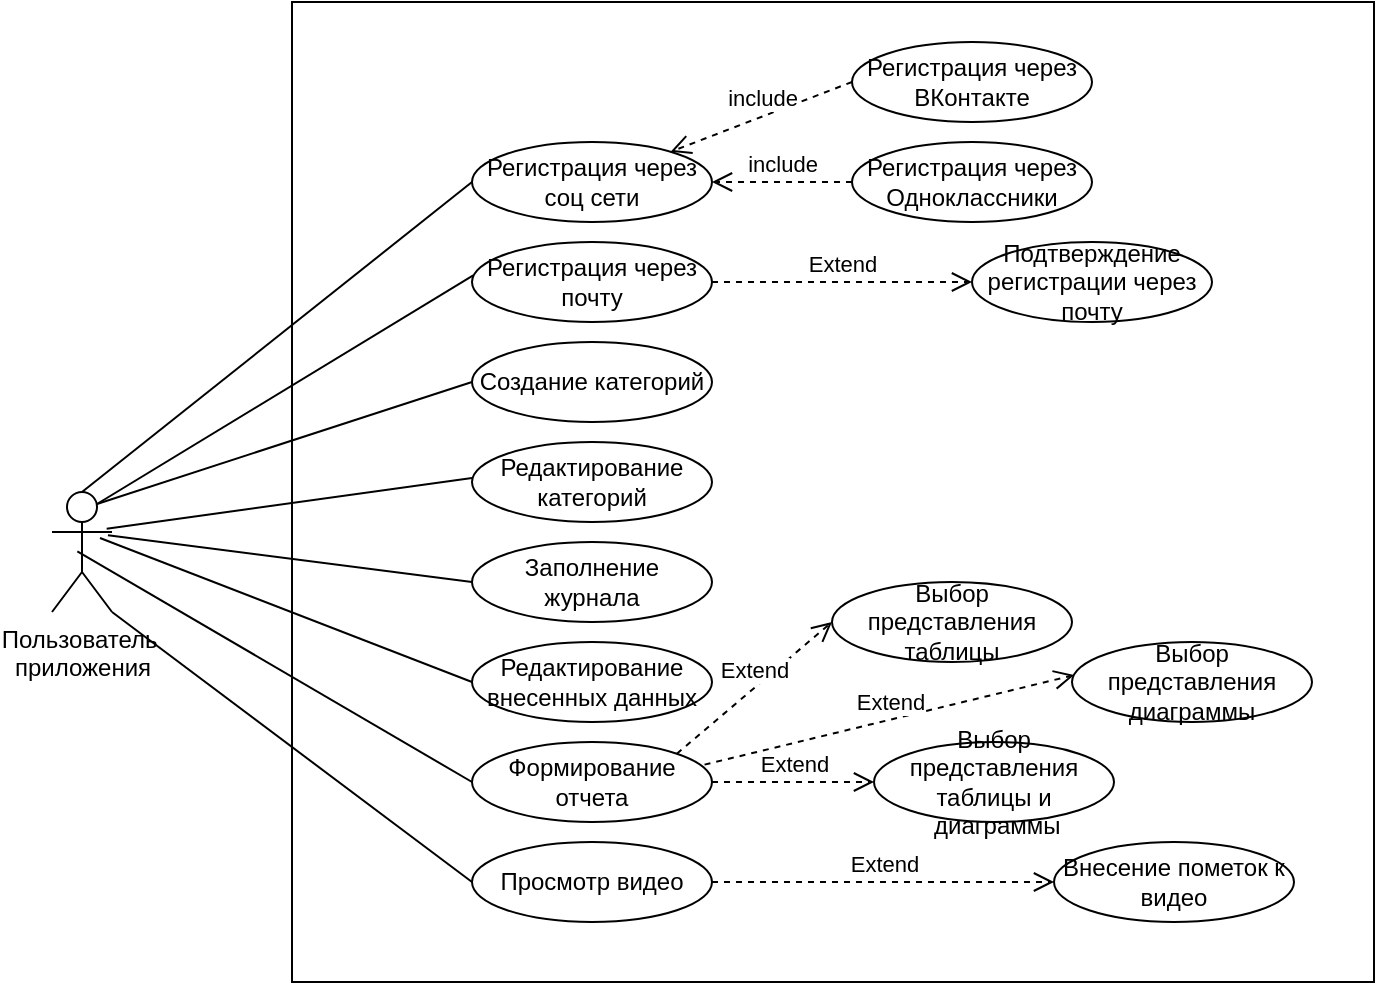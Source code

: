 <mxfile version="26.1.1">
  <diagram name="Страница — 1" id="WF7B2aWm5aLdbUOdZMc3">
    <mxGraphModel dx="1209" dy="672" grid="1" gridSize="10" guides="1" tooltips="1" connect="1" arrows="1" fold="1" page="1" pageScale="1" pageWidth="827" pageHeight="1169" math="0" shadow="0">
      <root>
        <mxCell id="0" />
        <mxCell id="1" parent="0" />
        <mxCell id="ie1GVEvHYbOVZRLDjNvs-2" value="" style="rounded=0;whiteSpace=wrap;html=1;" vertex="1" parent="1">
          <mxGeometry x="203" y="130" width="541" height="490" as="geometry" />
        </mxCell>
        <mxCell id="ie1GVEvHYbOVZRLDjNvs-3" value="Пользователь&amp;nbsp;&lt;div&gt;приложения&lt;/div&gt;" style="shape=umlActor;verticalLabelPosition=bottom;verticalAlign=top;html=1;outlineConnect=0;" vertex="1" parent="1">
          <mxGeometry x="83" y="375" width="30" height="60" as="geometry" />
        </mxCell>
        <mxCell id="ie1GVEvHYbOVZRLDjNvs-6" value="Регистрация через соц сети" style="ellipse;whiteSpace=wrap;html=1;" vertex="1" parent="1">
          <mxGeometry x="293" y="200" width="120" height="40" as="geometry" />
        </mxCell>
        <mxCell id="ie1GVEvHYbOVZRLDjNvs-7" value="Регистрация через почту" style="ellipse;whiteSpace=wrap;html=1;" vertex="1" parent="1">
          <mxGeometry x="293" y="250" width="120" height="40" as="geometry" />
        </mxCell>
        <mxCell id="ie1GVEvHYbOVZRLDjNvs-8" value="Создание категорий" style="ellipse;whiteSpace=wrap;html=1;" vertex="1" parent="1">
          <mxGeometry x="293" y="300" width="120" height="40" as="geometry" />
        </mxCell>
        <mxCell id="ie1GVEvHYbOVZRLDjNvs-9" value="Редактирование категорий" style="ellipse;whiteSpace=wrap;html=1;" vertex="1" parent="1">
          <mxGeometry x="293" y="350" width="120" height="40" as="geometry" />
        </mxCell>
        <mxCell id="ie1GVEvHYbOVZRLDjNvs-10" value="Заполнение журнала" style="ellipse;whiteSpace=wrap;html=1;" vertex="1" parent="1">
          <mxGeometry x="293" y="400" width="120" height="40" as="geometry" />
        </mxCell>
        <mxCell id="ie1GVEvHYbOVZRLDjNvs-11" value="Редактирование внесенных данных" style="ellipse;whiteSpace=wrap;html=1;" vertex="1" parent="1">
          <mxGeometry x="293" y="450" width="120" height="40" as="geometry" />
        </mxCell>
        <mxCell id="ie1GVEvHYbOVZRLDjNvs-12" value="Формирование отчета" style="ellipse;whiteSpace=wrap;html=1;" vertex="1" parent="1">
          <mxGeometry x="293" y="500" width="120" height="40" as="geometry" />
        </mxCell>
        <mxCell id="ie1GVEvHYbOVZRLDjNvs-13" value="Просмотр видео" style="ellipse;whiteSpace=wrap;html=1;" vertex="1" parent="1">
          <mxGeometry x="293" y="550" width="120" height="40" as="geometry" />
        </mxCell>
        <mxCell id="ie1GVEvHYbOVZRLDjNvs-14" value="" style="endArrow=none;html=1;rounded=0;exitX=0.5;exitY=0;exitDx=0;exitDy=0;exitPerimeter=0;entryX=0;entryY=0.5;entryDx=0;entryDy=0;" edge="1" parent="1" source="ie1GVEvHYbOVZRLDjNvs-3" target="ie1GVEvHYbOVZRLDjNvs-6">
          <mxGeometry width="50" height="50" relative="1" as="geometry">
            <mxPoint x="303" y="350" as="sourcePoint" />
            <mxPoint x="353" y="300" as="targetPoint" />
          </mxGeometry>
        </mxCell>
        <mxCell id="ie1GVEvHYbOVZRLDjNvs-15" value="" style="endArrow=none;html=1;rounded=0;entryX=0.005;entryY=0.418;entryDx=0;entryDy=0;entryPerimeter=0;exitX=0.75;exitY=0.1;exitDx=0;exitDy=0;exitPerimeter=0;" edge="1" parent="1" source="ie1GVEvHYbOVZRLDjNvs-3" target="ie1GVEvHYbOVZRLDjNvs-7">
          <mxGeometry width="50" height="50" relative="1" as="geometry">
            <mxPoint x="108" y="385" as="sourcePoint" />
            <mxPoint x="303" y="230" as="targetPoint" />
          </mxGeometry>
        </mxCell>
        <mxCell id="ie1GVEvHYbOVZRLDjNvs-16" value="" style="endArrow=none;html=1;rounded=0;entryX=0;entryY=0.5;entryDx=0;entryDy=0;exitX=0.75;exitY=0.1;exitDx=0;exitDy=0;exitPerimeter=0;" edge="1" parent="1" source="ie1GVEvHYbOVZRLDjNvs-3" target="ie1GVEvHYbOVZRLDjNvs-8">
          <mxGeometry width="50" height="50" relative="1" as="geometry">
            <mxPoint x="116" y="391" as="sourcePoint" />
            <mxPoint x="304" y="277" as="targetPoint" />
          </mxGeometry>
        </mxCell>
        <mxCell id="ie1GVEvHYbOVZRLDjNvs-17" value="" style="endArrow=none;html=1;rounded=0;entryX=0;entryY=0.45;entryDx=0;entryDy=0;exitX=0.911;exitY=0.306;exitDx=0;exitDy=0;exitPerimeter=0;entryPerimeter=0;" edge="1" parent="1" source="ie1GVEvHYbOVZRLDjNvs-3" target="ie1GVEvHYbOVZRLDjNvs-9">
          <mxGeometry width="50" height="50" relative="1" as="geometry">
            <mxPoint x="111" y="396" as="sourcePoint" />
            <mxPoint x="303" y="330" as="targetPoint" />
          </mxGeometry>
        </mxCell>
        <mxCell id="ie1GVEvHYbOVZRLDjNvs-18" value="" style="endArrow=none;html=1;rounded=0;entryX=0;entryY=0.5;entryDx=0;entryDy=0;exitX=0.933;exitY=0.361;exitDx=0;exitDy=0;exitPerimeter=0;" edge="1" parent="1" source="ie1GVEvHYbOVZRLDjNvs-3" target="ie1GVEvHYbOVZRLDjNvs-10">
          <mxGeometry width="50" height="50" relative="1" as="geometry">
            <mxPoint x="120" y="403" as="sourcePoint" />
            <mxPoint x="303" y="378" as="targetPoint" />
          </mxGeometry>
        </mxCell>
        <mxCell id="ie1GVEvHYbOVZRLDjNvs-19" value="" style="endArrow=none;html=1;rounded=0;entryX=0;entryY=0.5;entryDx=0;entryDy=0;exitX=0.8;exitY=0.383;exitDx=0;exitDy=0;exitPerimeter=0;" edge="1" parent="1" source="ie1GVEvHYbOVZRLDjNvs-3" target="ie1GVEvHYbOVZRLDjNvs-11">
          <mxGeometry width="50" height="50" relative="1" as="geometry">
            <mxPoint x="121" y="407" as="sourcePoint" />
            <mxPoint x="303" y="430" as="targetPoint" />
          </mxGeometry>
        </mxCell>
        <mxCell id="ie1GVEvHYbOVZRLDjNvs-20" value="" style="endArrow=none;html=1;rounded=0;entryX=0;entryY=0.5;entryDx=0;entryDy=0;exitX=0.422;exitY=0.494;exitDx=0;exitDy=0;exitPerimeter=0;" edge="1" parent="1" source="ie1GVEvHYbOVZRLDjNvs-3" target="ie1GVEvHYbOVZRLDjNvs-12">
          <mxGeometry width="50" height="50" relative="1" as="geometry">
            <mxPoint x="117" y="408" as="sourcePoint" />
            <mxPoint x="303" y="480" as="targetPoint" />
          </mxGeometry>
        </mxCell>
        <mxCell id="ie1GVEvHYbOVZRLDjNvs-21" value="" style="endArrow=none;html=1;rounded=0;entryX=0;entryY=0.5;entryDx=0;entryDy=0;exitX=1;exitY=1;exitDx=0;exitDy=0;exitPerimeter=0;" edge="1" parent="1" source="ie1GVEvHYbOVZRLDjNvs-3" target="ie1GVEvHYbOVZRLDjNvs-13">
          <mxGeometry width="50" height="50" relative="1" as="geometry">
            <mxPoint x="106" y="415" as="sourcePoint" />
            <mxPoint x="303" y="530" as="targetPoint" />
          </mxGeometry>
        </mxCell>
        <mxCell id="ie1GVEvHYbOVZRLDjNvs-22" value="Регистрация через ВКонтакте" style="ellipse;whiteSpace=wrap;html=1;" vertex="1" parent="1">
          <mxGeometry x="483" y="150" width="120" height="40" as="geometry" />
        </mxCell>
        <mxCell id="ie1GVEvHYbOVZRLDjNvs-23" value="Регистрация через Одноклассники" style="ellipse;whiteSpace=wrap;html=1;" vertex="1" parent="1">
          <mxGeometry x="483" y="200" width="120" height="40" as="geometry" />
        </mxCell>
        <mxCell id="ie1GVEvHYbOVZRLDjNvs-30" value="include" style="html=1;verticalAlign=bottom;endArrow=open;dashed=1;endSize=8;curved=0;rounded=0;exitX=0;exitY=0.5;exitDx=0;exitDy=0;" edge="1" parent="1" source="ie1GVEvHYbOVZRLDjNvs-22" target="ie1GVEvHYbOVZRLDjNvs-6">
          <mxGeometry relative="1" as="geometry">
            <mxPoint x="493" y="360" as="sourcePoint" />
            <mxPoint x="413" y="360" as="targetPoint" />
          </mxGeometry>
        </mxCell>
        <mxCell id="ie1GVEvHYbOVZRLDjNvs-31" value="include" style="html=1;verticalAlign=bottom;endArrow=open;dashed=1;endSize=8;curved=0;rounded=0;exitX=0;exitY=0.5;exitDx=0;exitDy=0;entryX=1;entryY=0.5;entryDx=0;entryDy=0;" edge="1" parent="1" source="ie1GVEvHYbOVZRLDjNvs-23" target="ie1GVEvHYbOVZRLDjNvs-6">
          <mxGeometry relative="1" as="geometry">
            <mxPoint x="493" y="180" as="sourcePoint" />
            <mxPoint x="402" y="215" as="targetPoint" />
          </mxGeometry>
        </mxCell>
        <mxCell id="ie1GVEvHYbOVZRLDjNvs-32" value="Подтверждение регистрации через почту" style="ellipse;whiteSpace=wrap;html=1;" vertex="1" parent="1">
          <mxGeometry x="543" y="250" width="120" height="40" as="geometry" />
        </mxCell>
        <mxCell id="ie1GVEvHYbOVZRLDjNvs-33" value="Extend" style="html=1;verticalAlign=bottom;endArrow=open;dashed=1;endSize=8;curved=0;rounded=0;exitX=1;exitY=0.5;exitDx=0;exitDy=0;entryX=0;entryY=0.5;entryDx=0;entryDy=0;" edge="1" parent="1" source="ie1GVEvHYbOVZRLDjNvs-7" target="ie1GVEvHYbOVZRLDjNvs-32">
          <mxGeometry relative="1" as="geometry">
            <mxPoint x="493" y="230" as="sourcePoint" />
            <mxPoint x="423" y="230" as="targetPoint" />
          </mxGeometry>
        </mxCell>
        <mxCell id="ie1GVEvHYbOVZRLDjNvs-34" value="Выбор представления таблицы" style="ellipse;whiteSpace=wrap;html=1;" vertex="1" parent="1">
          <mxGeometry x="473" y="420" width="120" height="40" as="geometry" />
        </mxCell>
        <mxCell id="ie1GVEvHYbOVZRLDjNvs-35" value="Выбор представления диаграммы" style="ellipse;whiteSpace=wrap;html=1;" vertex="1" parent="1">
          <mxGeometry x="593" y="450" width="120" height="40" as="geometry" />
        </mxCell>
        <mxCell id="ie1GVEvHYbOVZRLDjNvs-36" value="Выбор представления таблицы и &amp;nbsp;диаграммы" style="ellipse;whiteSpace=wrap;html=1;" vertex="1" parent="1">
          <mxGeometry x="494" y="500" width="120" height="40" as="geometry" />
        </mxCell>
        <mxCell id="ie1GVEvHYbOVZRLDjNvs-37" value="Extend" style="html=1;verticalAlign=bottom;endArrow=open;dashed=1;endSize=8;curved=0;rounded=0;exitX=1;exitY=0;exitDx=0;exitDy=0;entryX=0;entryY=0.5;entryDx=0;entryDy=0;" edge="1" parent="1" source="ie1GVEvHYbOVZRLDjNvs-12" target="ie1GVEvHYbOVZRLDjNvs-34">
          <mxGeometry relative="1" as="geometry">
            <mxPoint x="423" y="280" as="sourcePoint" />
            <mxPoint x="553" y="280" as="targetPoint" />
          </mxGeometry>
        </mxCell>
        <mxCell id="ie1GVEvHYbOVZRLDjNvs-38" value="Extend" style="html=1;verticalAlign=bottom;endArrow=open;dashed=1;endSize=8;curved=0;rounded=0;exitX=0.969;exitY=0.283;exitDx=0;exitDy=0;entryX=0.009;entryY=0.414;entryDx=0;entryDy=0;entryPerimeter=0;exitPerimeter=0;" edge="1" parent="1" source="ie1GVEvHYbOVZRLDjNvs-12" target="ie1GVEvHYbOVZRLDjNvs-35">
          <mxGeometry relative="1" as="geometry">
            <mxPoint x="405" y="516" as="sourcePoint" />
            <mxPoint x="504" y="450" as="targetPoint" />
          </mxGeometry>
        </mxCell>
        <mxCell id="ie1GVEvHYbOVZRLDjNvs-39" value="Extend" style="html=1;verticalAlign=bottom;endArrow=open;dashed=1;endSize=8;curved=0;rounded=0;exitX=1;exitY=0.5;exitDx=0;exitDy=0;entryX=0;entryY=0.5;entryDx=0;entryDy=0;" edge="1" parent="1" source="ie1GVEvHYbOVZRLDjNvs-12" target="ie1GVEvHYbOVZRLDjNvs-36">
          <mxGeometry relative="1" as="geometry">
            <mxPoint x="419" y="521" as="sourcePoint" />
            <mxPoint x="604" y="497" as="targetPoint" />
          </mxGeometry>
        </mxCell>
        <mxCell id="ie1GVEvHYbOVZRLDjNvs-40" value="Внесение пометок к видео" style="ellipse;whiteSpace=wrap;html=1;" vertex="1" parent="1">
          <mxGeometry x="584" y="550" width="120" height="40" as="geometry" />
        </mxCell>
        <mxCell id="ie1GVEvHYbOVZRLDjNvs-41" value="Extend" style="html=1;verticalAlign=bottom;endArrow=open;dashed=1;endSize=8;curved=0;rounded=0;exitX=1;exitY=0.5;exitDx=0;exitDy=0;entryX=0;entryY=0.5;entryDx=0;entryDy=0;" edge="1" parent="1" source="ie1GVEvHYbOVZRLDjNvs-13" target="ie1GVEvHYbOVZRLDjNvs-40">
          <mxGeometry relative="1" as="geometry">
            <mxPoint x="423" y="530" as="sourcePoint" />
            <mxPoint x="504" y="530" as="targetPoint" />
          </mxGeometry>
        </mxCell>
      </root>
    </mxGraphModel>
  </diagram>
</mxfile>
